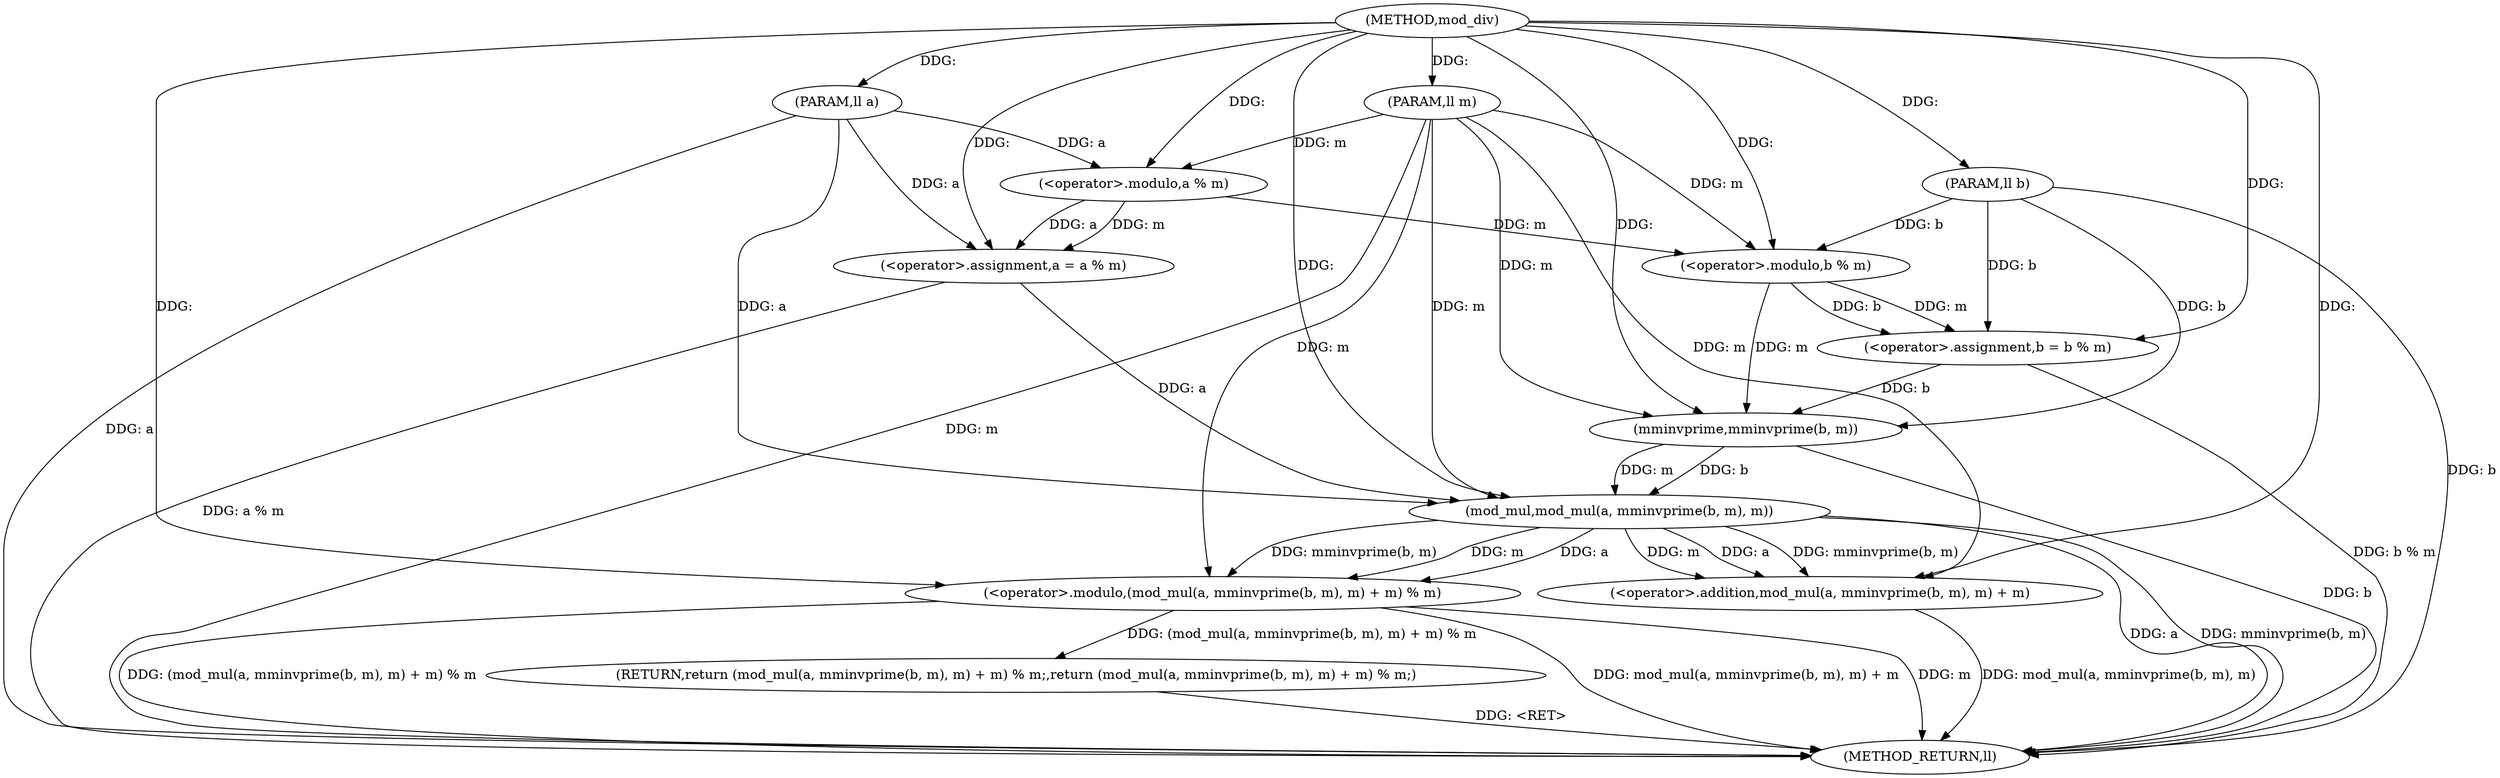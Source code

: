 digraph "mod_div" {  
"1000558" [label = "(METHOD,mod_div)" ]
"1000584" [label = "(METHOD_RETURN,ll)" ]
"1000559" [label = "(PARAM,ll a)" ]
"1000560" [label = "(PARAM,ll b)" ]
"1000561" [label = "(PARAM,ll m)" ]
"1000563" [label = "(<operator>.assignment,a = a % m)" ]
"1000568" [label = "(<operator>.assignment,b = b % m)" ]
"1000573" [label = "(RETURN,return (mod_mul(a, mminvprime(b, m), m) + m) % m;,return (mod_mul(a, mminvprime(b, m), m) + m) % m;)" ]
"1000574" [label = "(<operator>.modulo,(mod_mul(a, mminvprime(b, m), m) + m) % m)" ]
"1000565" [label = "(<operator>.modulo,a % m)" ]
"1000570" [label = "(<operator>.modulo,b % m)" ]
"1000575" [label = "(<operator>.addition,mod_mul(a, mminvprime(b, m), m) + m)" ]
"1000576" [label = "(mod_mul,mod_mul(a, mminvprime(b, m), m))" ]
"1000578" [label = "(mminvprime,mminvprime(b, m))" ]
  "1000573" -> "1000584"  [ label = "DDG: <RET>"] 
  "1000559" -> "1000584"  [ label = "DDG: a"] 
  "1000560" -> "1000584"  [ label = "DDG: b"] 
  "1000561" -> "1000584"  [ label = "DDG: m"] 
  "1000563" -> "1000584"  [ label = "DDG: a % m"] 
  "1000568" -> "1000584"  [ label = "DDG: b % m"] 
  "1000576" -> "1000584"  [ label = "DDG: a"] 
  "1000578" -> "1000584"  [ label = "DDG: b"] 
  "1000576" -> "1000584"  [ label = "DDG: mminvprime(b, m)"] 
  "1000575" -> "1000584"  [ label = "DDG: mod_mul(a, mminvprime(b, m), m)"] 
  "1000574" -> "1000584"  [ label = "DDG: mod_mul(a, mminvprime(b, m), m) + m"] 
  "1000574" -> "1000584"  [ label = "DDG: m"] 
  "1000574" -> "1000584"  [ label = "DDG: (mod_mul(a, mminvprime(b, m), m) + m) % m"] 
  "1000558" -> "1000559"  [ label = "DDG: "] 
  "1000558" -> "1000560"  [ label = "DDG: "] 
  "1000558" -> "1000561"  [ label = "DDG: "] 
  "1000565" -> "1000563"  [ label = "DDG: a"] 
  "1000565" -> "1000563"  [ label = "DDG: m"] 
  "1000570" -> "1000568"  [ label = "DDG: b"] 
  "1000570" -> "1000568"  [ label = "DDG: m"] 
  "1000574" -> "1000573"  [ label = "DDG: (mod_mul(a, mminvprime(b, m), m) + m) % m"] 
  "1000559" -> "1000563"  [ label = "DDG: a"] 
  "1000558" -> "1000563"  [ label = "DDG: "] 
  "1000560" -> "1000568"  [ label = "DDG: b"] 
  "1000558" -> "1000568"  [ label = "DDG: "] 
  "1000559" -> "1000565"  [ label = "DDG: a"] 
  "1000558" -> "1000565"  [ label = "DDG: "] 
  "1000561" -> "1000565"  [ label = "DDG: m"] 
  "1000560" -> "1000570"  [ label = "DDG: b"] 
  "1000558" -> "1000570"  [ label = "DDG: "] 
  "1000565" -> "1000570"  [ label = "DDG: m"] 
  "1000561" -> "1000570"  [ label = "DDG: m"] 
  "1000576" -> "1000574"  [ label = "DDG: mminvprime(b, m)"] 
  "1000576" -> "1000574"  [ label = "DDG: m"] 
  "1000576" -> "1000574"  [ label = "DDG: a"] 
  "1000561" -> "1000574"  [ label = "DDG: m"] 
  "1000558" -> "1000574"  [ label = "DDG: "] 
  "1000576" -> "1000575"  [ label = "DDG: mminvprime(b, m)"] 
  "1000576" -> "1000575"  [ label = "DDG: m"] 
  "1000576" -> "1000575"  [ label = "DDG: a"] 
  "1000561" -> "1000575"  [ label = "DDG: m"] 
  "1000558" -> "1000575"  [ label = "DDG: "] 
  "1000563" -> "1000576"  [ label = "DDG: a"] 
  "1000559" -> "1000576"  [ label = "DDG: a"] 
  "1000558" -> "1000576"  [ label = "DDG: "] 
  "1000578" -> "1000576"  [ label = "DDG: b"] 
  "1000578" -> "1000576"  [ label = "DDG: m"] 
  "1000561" -> "1000576"  [ label = "DDG: m"] 
  "1000568" -> "1000578"  [ label = "DDG: b"] 
  "1000560" -> "1000578"  [ label = "DDG: b"] 
  "1000558" -> "1000578"  [ label = "DDG: "] 
  "1000570" -> "1000578"  [ label = "DDG: m"] 
  "1000561" -> "1000578"  [ label = "DDG: m"] 
}
